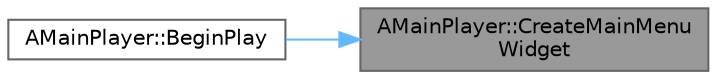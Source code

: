 digraph "AMainPlayer::CreateMainMenuWidget"
{
 // LATEX_PDF_SIZE
  bgcolor="transparent";
  edge [fontname=Helvetica,fontsize=10,labelfontname=Helvetica,labelfontsize=10];
  node [fontname=Helvetica,fontsize=10,shape=box,height=0.2,width=0.4];
  rankdir="RL";
  Node1 [id="Node000001",label="AMainPlayer::CreateMainMenu\lWidget",height=0.2,width=0.4,color="gray40", fillcolor="grey60", style="filled", fontcolor="black",tooltip=" "];
  Node1 -> Node2 [id="edge2_Node000001_Node000002",dir="back",color="steelblue1",style="solid",tooltip=" "];
  Node2 [id="Node000002",label="AMainPlayer::BeginPlay",height=0.2,width=0.4,color="grey40", fillcolor="white", style="filled",URL="$class_a_main_player.html#aeb19d2fc8b049da2875a1a7fe2640be6",tooltip=" "];
}
